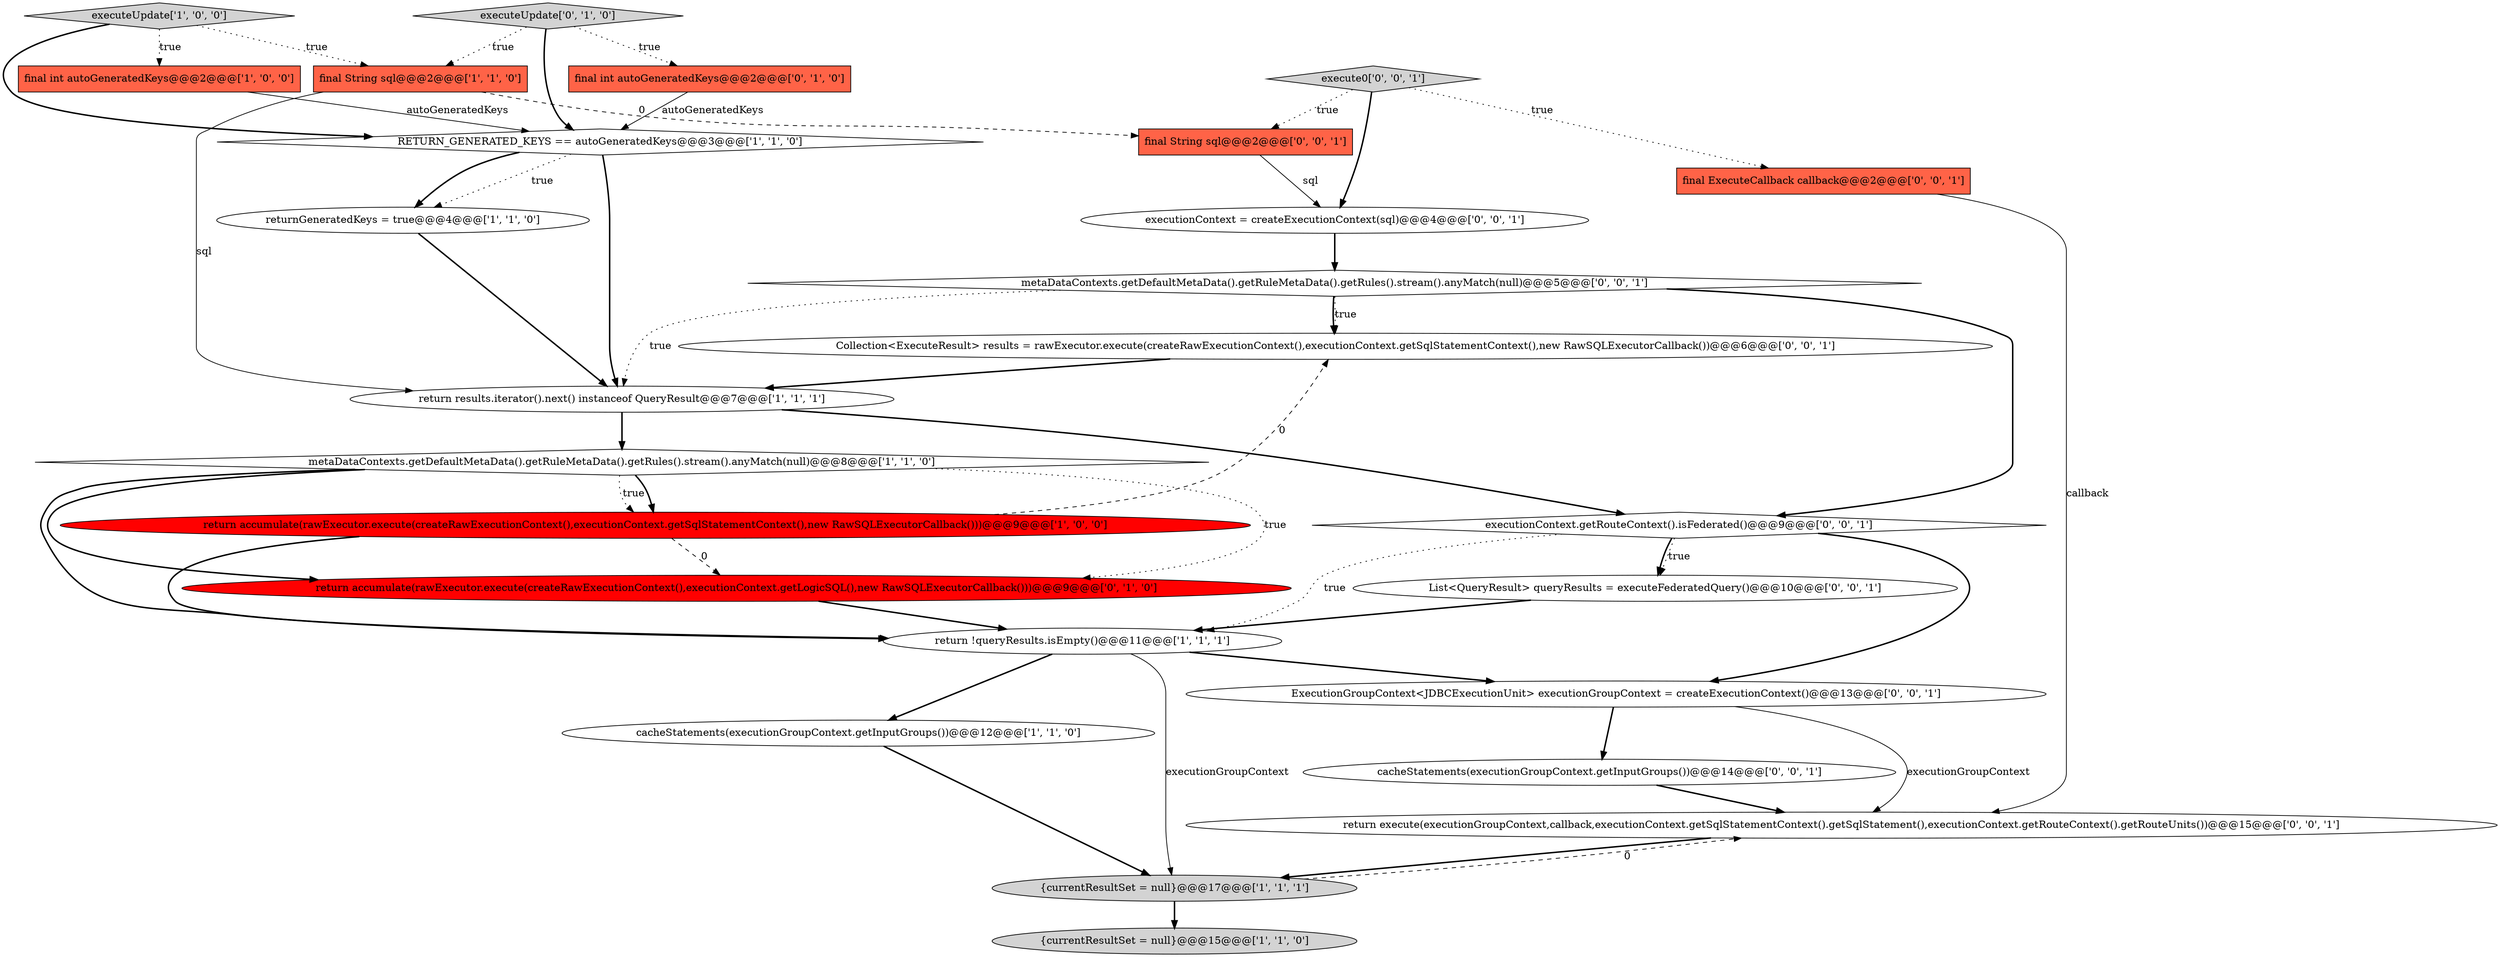 digraph {
21 [style = filled, label = "return execute(executionGroupContext,callback,executionContext.getSqlStatementContext().getSqlStatement(),executionContext.getRouteContext().getRouteUnits())@@@15@@@['0', '0', '1']", fillcolor = white, shape = ellipse image = "AAA0AAABBB3BBB"];
7 [style = filled, label = "return !queryResults.isEmpty()@@@11@@@['1', '1', '1']", fillcolor = white, shape = ellipse image = "AAA0AAABBB1BBB"];
20 [style = filled, label = "cacheStatements(executionGroupContext.getInputGroups())@@@14@@@['0', '0', '1']", fillcolor = white, shape = ellipse image = "AAA0AAABBB3BBB"];
5 [style = filled, label = "final String sql@@@2@@@['1', '1', '0']", fillcolor = tomato, shape = box image = "AAA0AAABBB1BBB"];
0 [style = filled, label = "{currentResultSet = null}@@@15@@@['1', '1', '0']", fillcolor = lightgray, shape = ellipse image = "AAA0AAABBB1BBB"];
18 [style = filled, label = "ExecutionGroupContext<JDBCExecutionUnit> executionGroupContext = createExecutionContext()@@@13@@@['0', '0', '1']", fillcolor = white, shape = ellipse image = "AAA0AAABBB3BBB"];
3 [style = filled, label = "RETURN_GENERATED_KEYS == autoGeneratedKeys@@@3@@@['1', '1', '0']", fillcolor = white, shape = diamond image = "AAA0AAABBB1BBB"];
17 [style = filled, label = "metaDataContexts.getDefaultMetaData().getRuleMetaData().getRules().stream().anyMatch(null)@@@5@@@['0', '0', '1']", fillcolor = white, shape = diamond image = "AAA0AAABBB3BBB"];
13 [style = filled, label = "executeUpdate['0', '1', '0']", fillcolor = lightgray, shape = diamond image = "AAA0AAABBB2BBB"];
15 [style = filled, label = "final ExecuteCallback callback@@@2@@@['0', '0', '1']", fillcolor = tomato, shape = box image = "AAA0AAABBB3BBB"];
25 [style = filled, label = "executionContext = createExecutionContext(sql)@@@4@@@['0', '0', '1']", fillcolor = white, shape = ellipse image = "AAA0AAABBB3BBB"];
22 [style = filled, label = "final String sql@@@2@@@['0', '0', '1']", fillcolor = tomato, shape = box image = "AAA0AAABBB3BBB"];
9 [style = filled, label = "returnGeneratedKeys = true@@@4@@@['1', '1', '0']", fillcolor = white, shape = ellipse image = "AAA0AAABBB1BBB"];
24 [style = filled, label = "execute0['0', '0', '1']", fillcolor = lightgray, shape = diamond image = "AAA0AAABBB3BBB"];
19 [style = filled, label = "Collection<ExecuteResult> results = rawExecutor.execute(createRawExecutionContext(),executionContext.getSqlStatementContext(),new RawSQLExecutorCallback())@@@6@@@['0', '0', '1']", fillcolor = white, shape = ellipse image = "AAA0AAABBB3BBB"];
4 [style = filled, label = "executeUpdate['1', '0', '0']", fillcolor = lightgray, shape = diamond image = "AAA0AAABBB1BBB"];
1 [style = filled, label = "final int autoGeneratedKeys@@@2@@@['1', '0', '0']", fillcolor = tomato, shape = box image = "AAA0AAABBB1BBB"];
6 [style = filled, label = "cacheStatements(executionGroupContext.getInputGroups())@@@12@@@['1', '1', '0']", fillcolor = white, shape = ellipse image = "AAA0AAABBB1BBB"];
14 [style = filled, label = "return accumulate(rawExecutor.execute(createRawExecutionContext(),executionContext.getLogicSQL(),new RawSQLExecutorCallback()))@@@9@@@['0', '1', '0']", fillcolor = red, shape = ellipse image = "AAA1AAABBB2BBB"];
8 [style = filled, label = "{currentResultSet = null}@@@17@@@['1', '1', '1']", fillcolor = lightgray, shape = ellipse image = "AAA0AAABBB1BBB"];
23 [style = filled, label = "executionContext.getRouteContext().isFederated()@@@9@@@['0', '0', '1']", fillcolor = white, shape = diamond image = "AAA0AAABBB3BBB"];
11 [style = filled, label = "return accumulate(rawExecutor.execute(createRawExecutionContext(),executionContext.getSqlStatementContext(),new RawSQLExecutorCallback()))@@@9@@@['1', '0', '0']", fillcolor = red, shape = ellipse image = "AAA1AAABBB1BBB"];
16 [style = filled, label = "List<QueryResult> queryResults = executeFederatedQuery()@@@10@@@['0', '0', '1']", fillcolor = white, shape = ellipse image = "AAA0AAABBB3BBB"];
12 [style = filled, label = "final int autoGeneratedKeys@@@2@@@['0', '1', '0']", fillcolor = tomato, shape = box image = "AAA0AAABBB2BBB"];
10 [style = filled, label = "metaDataContexts.getDefaultMetaData().getRuleMetaData().getRules().stream().anyMatch(null)@@@8@@@['1', '1', '0']", fillcolor = white, shape = diamond image = "AAA0AAABBB1BBB"];
2 [style = filled, label = "return results.iterator().next() instanceof QueryResult@@@7@@@['1', '1', '1']", fillcolor = white, shape = ellipse image = "AAA0AAABBB1BBB"];
23->16 [style = dotted, label="true"];
7->8 [style = solid, label="executionGroupContext"];
4->5 [style = dotted, label="true"];
4->3 [style = bold, label=""];
23->16 [style = bold, label=""];
18->21 [style = solid, label="executionGroupContext"];
13->12 [style = dotted, label="true"];
4->1 [style = dotted, label="true"];
9->2 [style = bold, label=""];
10->14 [style = bold, label=""];
16->7 [style = bold, label=""];
21->8 [style = bold, label=""];
13->5 [style = dotted, label="true"];
19->2 [style = bold, label=""];
3->9 [style = dotted, label="true"];
23->7 [style = dotted, label="true"];
8->21 [style = dashed, label="0"];
2->10 [style = bold, label=""];
10->7 [style = bold, label=""];
25->17 [style = bold, label=""];
17->19 [style = bold, label=""];
17->23 [style = bold, label=""];
14->7 [style = bold, label=""];
10->14 [style = dotted, label="true"];
20->21 [style = bold, label=""];
8->0 [style = bold, label=""];
3->9 [style = bold, label=""];
2->23 [style = bold, label=""];
1->3 [style = solid, label="autoGeneratedKeys"];
18->20 [style = bold, label=""];
3->2 [style = bold, label=""];
13->3 [style = bold, label=""];
10->11 [style = dotted, label="true"];
11->19 [style = dashed, label="0"];
24->22 [style = dotted, label="true"];
24->25 [style = bold, label=""];
11->14 [style = dashed, label="0"];
24->15 [style = dotted, label="true"];
7->6 [style = bold, label=""];
17->19 [style = dotted, label="true"];
6->8 [style = bold, label=""];
7->18 [style = bold, label=""];
22->25 [style = solid, label="sql"];
17->2 [style = dotted, label="true"];
5->22 [style = dashed, label="0"];
12->3 [style = solid, label="autoGeneratedKeys"];
23->18 [style = bold, label=""];
15->21 [style = solid, label="callback"];
11->7 [style = bold, label=""];
10->11 [style = bold, label=""];
5->2 [style = solid, label="sql"];
}
